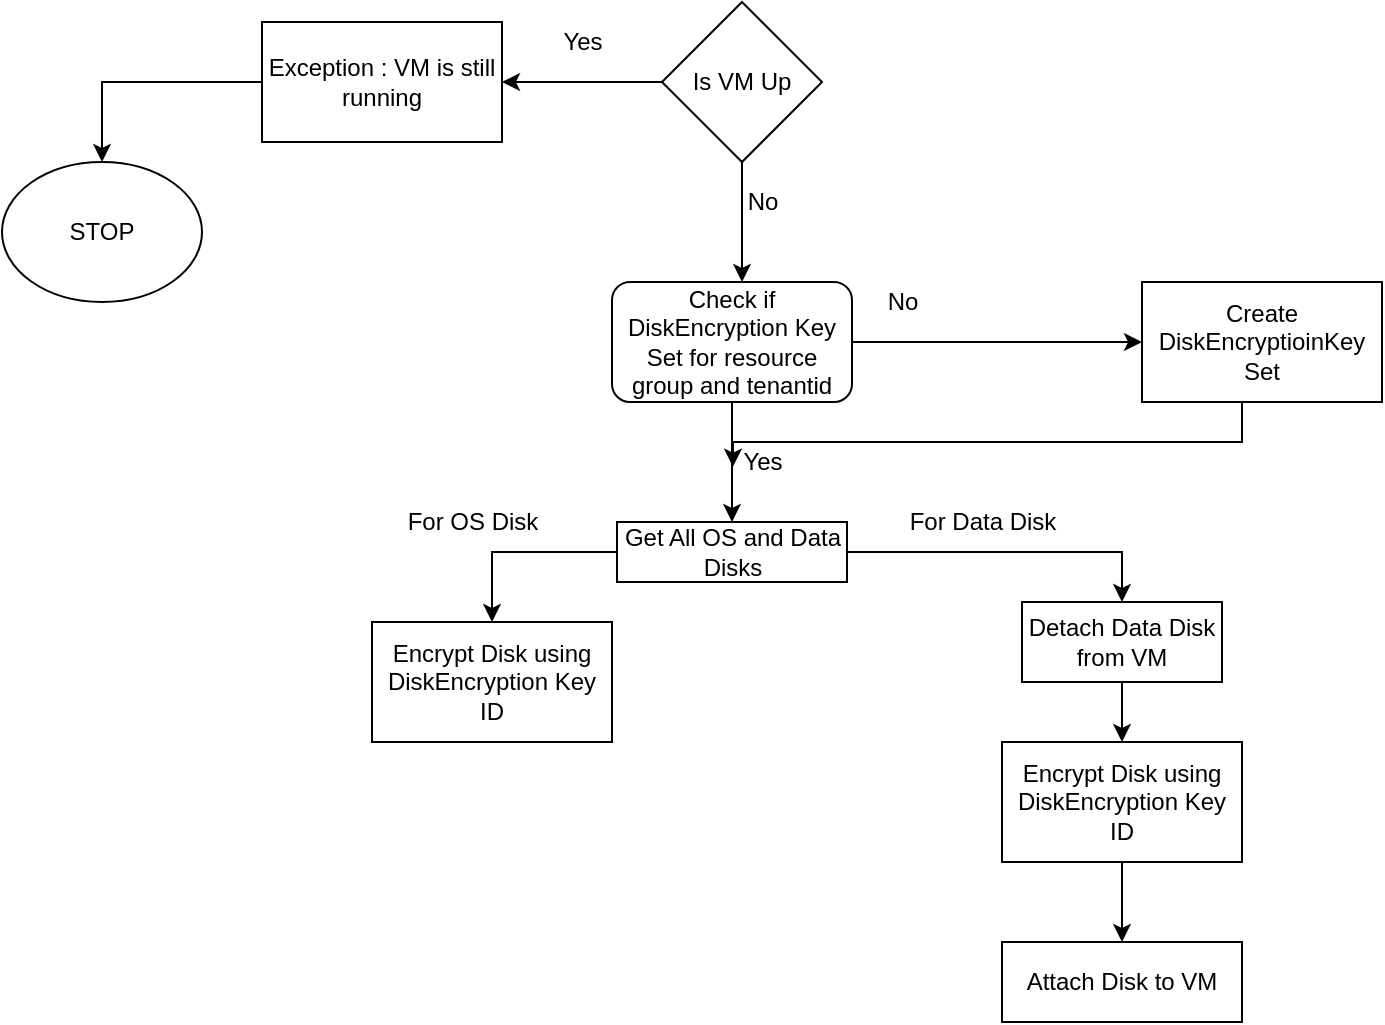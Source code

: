 <mxfile version="14.5.0" type="github"><diagram id="fDiHx37EQh0eEl16msX0" name="Page-1"><mxGraphModel dx="672" dy="430" grid="1" gridSize="10" guides="1" tooltips="1" connect="1" arrows="1" fold="1" page="1" pageScale="1" pageWidth="850" pageHeight="1100" math="0" shadow="0"><root><mxCell id="0"/><mxCell id="1" parent="0"/><mxCell id="VX9dAZJS6KSacdjjbC8A-2" style="edgeStyle=orthogonalEdgeStyle;rounded=0;orthogonalLoop=1;jettySize=auto;html=1;" edge="1" parent="1" source="VX9dAZJS6KSacdjjbC8A-1" target="VX9dAZJS6KSacdjjbC8A-3"><mxGeometry relative="1" as="geometry"><mxPoint x="190" y="100" as="targetPoint"/></mxGeometry></mxCell><mxCell id="VX9dAZJS6KSacdjjbC8A-4" style="edgeStyle=orthogonalEdgeStyle;rounded=0;orthogonalLoop=1;jettySize=auto;html=1;exitX=0.5;exitY=1;exitDx=0;exitDy=0;" edge="1" parent="1" source="VX9dAZJS6KSacdjjbC8A-1"><mxGeometry relative="1" as="geometry"><mxPoint x="370" y="200" as="targetPoint"/></mxGeometry></mxCell><mxCell id="VX9dAZJS6KSacdjjbC8A-1" value="Is VM Up" style="rhombus;whiteSpace=wrap;html=1;" vertex="1" parent="1"><mxGeometry x="330" y="60" width="80" height="80" as="geometry"/></mxCell><mxCell id="VX9dAZJS6KSacdjjbC8A-30" style="edgeStyle=orthogonalEdgeStyle;rounded=0;orthogonalLoop=1;jettySize=auto;html=1;" edge="1" parent="1" source="VX9dAZJS6KSacdjjbC8A-3" target="VX9dAZJS6KSacdjjbC8A-31"><mxGeometry relative="1" as="geometry"><mxPoint x="190" y="170" as="targetPoint"/></mxGeometry></mxCell><mxCell id="VX9dAZJS6KSacdjjbC8A-3" value="Exception : VM is still running" style="rounded=0;whiteSpace=wrap;html=1;" vertex="1" parent="1"><mxGeometry x="130" y="70" width="120" height="60" as="geometry"/></mxCell><mxCell id="VX9dAZJS6KSacdjjbC8A-5" value="Yes" style="text;html=1;align=center;verticalAlign=middle;resizable=0;points=[];autosize=1;" vertex="1" parent="1"><mxGeometry x="275" y="70" width="30" height="20" as="geometry"/></mxCell><mxCell id="VX9dAZJS6KSacdjjbC8A-6" value="No" style="text;html=1;align=center;verticalAlign=middle;resizable=0;points=[];autosize=1;" vertex="1" parent="1"><mxGeometry x="365" y="150" width="30" height="20" as="geometry"/></mxCell><mxCell id="VX9dAZJS6KSacdjjbC8A-8" style="edgeStyle=orthogonalEdgeStyle;rounded=0;orthogonalLoop=1;jettySize=auto;html=1;entryX=0;entryY=0.5;entryDx=0;entryDy=0;" edge="1" parent="1" source="VX9dAZJS6KSacdjjbC8A-7" target="VX9dAZJS6KSacdjjbC8A-10"><mxGeometry relative="1" as="geometry"><mxPoint x="480" y="230" as="targetPoint"/></mxGeometry></mxCell><mxCell id="VX9dAZJS6KSacdjjbC8A-11" style="edgeStyle=orthogonalEdgeStyle;rounded=0;orthogonalLoop=1;jettySize=auto;html=1;" edge="1" parent="1" source="VX9dAZJS6KSacdjjbC8A-7" target="VX9dAZJS6KSacdjjbC8A-12"><mxGeometry relative="1" as="geometry"><mxPoint x="365" y="300" as="targetPoint"/></mxGeometry></mxCell><mxCell id="VX9dAZJS6KSacdjjbC8A-7" value="Check if DiskEncryption Key Set for resource group and tenantid" style="rounded=1;whiteSpace=wrap;html=1;" vertex="1" parent="1"><mxGeometry x="305" y="200" width="120" height="60" as="geometry"/></mxCell><mxCell id="VX9dAZJS6KSacdjjbC8A-9" value="No" style="text;html=1;align=center;verticalAlign=middle;resizable=0;points=[];autosize=1;" vertex="1" parent="1"><mxGeometry x="435" y="200" width="30" height="20" as="geometry"/></mxCell><mxCell id="VX9dAZJS6KSacdjjbC8A-28" style="edgeStyle=orthogonalEdgeStyle;rounded=0;orthogonalLoop=1;jettySize=auto;html=1;entryX=0.015;entryY=0.617;entryDx=0;entryDy=0;entryPerimeter=0;" edge="1" parent="1" source="VX9dAZJS6KSacdjjbC8A-10" target="VX9dAZJS6KSacdjjbC8A-13"><mxGeometry relative="1" as="geometry"><Array as="points"><mxPoint x="620" y="280"/><mxPoint x="365" y="280"/></Array></mxGeometry></mxCell><mxCell id="VX9dAZJS6KSacdjjbC8A-10" value="Create DiskEncryptioinKey Set" style="rounded=0;whiteSpace=wrap;html=1;" vertex="1" parent="1"><mxGeometry x="570" y="200" width="120" height="60" as="geometry"/></mxCell><mxCell id="VX9dAZJS6KSacdjjbC8A-21" style="edgeStyle=orthogonalEdgeStyle;rounded=0;orthogonalLoop=1;jettySize=auto;html=1;entryX=0.5;entryY=0;entryDx=0;entryDy=0;" edge="1" parent="1" source="VX9dAZJS6KSacdjjbC8A-12" target="VX9dAZJS6KSacdjjbC8A-16"><mxGeometry relative="1" as="geometry"/></mxCell><mxCell id="VX9dAZJS6KSacdjjbC8A-26" style="edgeStyle=orthogonalEdgeStyle;rounded=0;orthogonalLoop=1;jettySize=auto;html=1;entryX=0.5;entryY=0;entryDx=0;entryDy=0;" edge="1" parent="1" source="VX9dAZJS6KSacdjjbC8A-12" target="VX9dAZJS6KSacdjjbC8A-19"><mxGeometry relative="1" as="geometry"/></mxCell><mxCell id="VX9dAZJS6KSacdjjbC8A-12" value="Get All OS and Data Disks" style="rounded=0;whiteSpace=wrap;html=1;" vertex="1" parent="1"><mxGeometry x="307.5" y="320" width="115" height="30" as="geometry"/></mxCell><mxCell id="VX9dAZJS6KSacdjjbC8A-13" value="Yes" style="text;html=1;align=center;verticalAlign=middle;resizable=0;points=[];autosize=1;" vertex="1" parent="1"><mxGeometry x="365" y="280" width="30" height="20" as="geometry"/></mxCell><mxCell id="VX9dAZJS6KSacdjjbC8A-15" value="For OS Disk" style="text;html=1;align=center;verticalAlign=middle;resizable=0;points=[];autosize=1;" vertex="1" parent="1"><mxGeometry x="195" y="310" width="80" height="20" as="geometry"/></mxCell><mxCell id="VX9dAZJS6KSacdjjbC8A-16" value="Encrypt Disk using DiskEncryption Key ID" style="rounded=0;whiteSpace=wrap;html=1;" vertex="1" parent="1"><mxGeometry x="185" y="370" width="120" height="60" as="geometry"/></mxCell><mxCell id="VX9dAZJS6KSacdjjbC8A-18" value="For Data Disk" style="text;html=1;align=center;verticalAlign=middle;resizable=0;points=[];autosize=1;" vertex="1" parent="1"><mxGeometry x="445" y="310" width="90" height="20" as="geometry"/></mxCell><mxCell id="VX9dAZJS6KSacdjjbC8A-23" style="edgeStyle=orthogonalEdgeStyle;rounded=0;orthogonalLoop=1;jettySize=auto;html=1;entryX=0.5;entryY=0;entryDx=0;entryDy=0;" edge="1" parent="1" source="VX9dAZJS6KSacdjjbC8A-19" target="VX9dAZJS6KSacdjjbC8A-22"><mxGeometry relative="1" as="geometry"/></mxCell><mxCell id="VX9dAZJS6KSacdjjbC8A-19" value="Detach Data Disk from VM" style="whiteSpace=wrap;html=1;" vertex="1" parent="1"><mxGeometry x="510" y="360" width="100" height="40" as="geometry"/></mxCell><mxCell id="VX9dAZJS6KSacdjjbC8A-25" value="" style="edgeStyle=orthogonalEdgeStyle;rounded=0;orthogonalLoop=1;jettySize=auto;html=1;" edge="1" parent="1" source="VX9dAZJS6KSacdjjbC8A-22" target="VX9dAZJS6KSacdjjbC8A-24"><mxGeometry relative="1" as="geometry"/></mxCell><mxCell id="VX9dAZJS6KSacdjjbC8A-22" value="Encrypt Disk using DiskEncryption Key ID" style="rounded=0;whiteSpace=wrap;html=1;" vertex="1" parent="1"><mxGeometry x="500" y="430" width="120" height="60" as="geometry"/></mxCell><mxCell id="VX9dAZJS6KSacdjjbC8A-24" value="Attach Disk to VM" style="whiteSpace=wrap;html=1;rounded=0;" vertex="1" parent="1"><mxGeometry x="500" y="530" width="120" height="40" as="geometry"/></mxCell><mxCell id="VX9dAZJS6KSacdjjbC8A-31" value="STOP" style="ellipse;whiteSpace=wrap;html=1;" vertex="1" parent="1"><mxGeometry y="140" width="100" height="70" as="geometry"/></mxCell></root></mxGraphModel></diagram></mxfile>